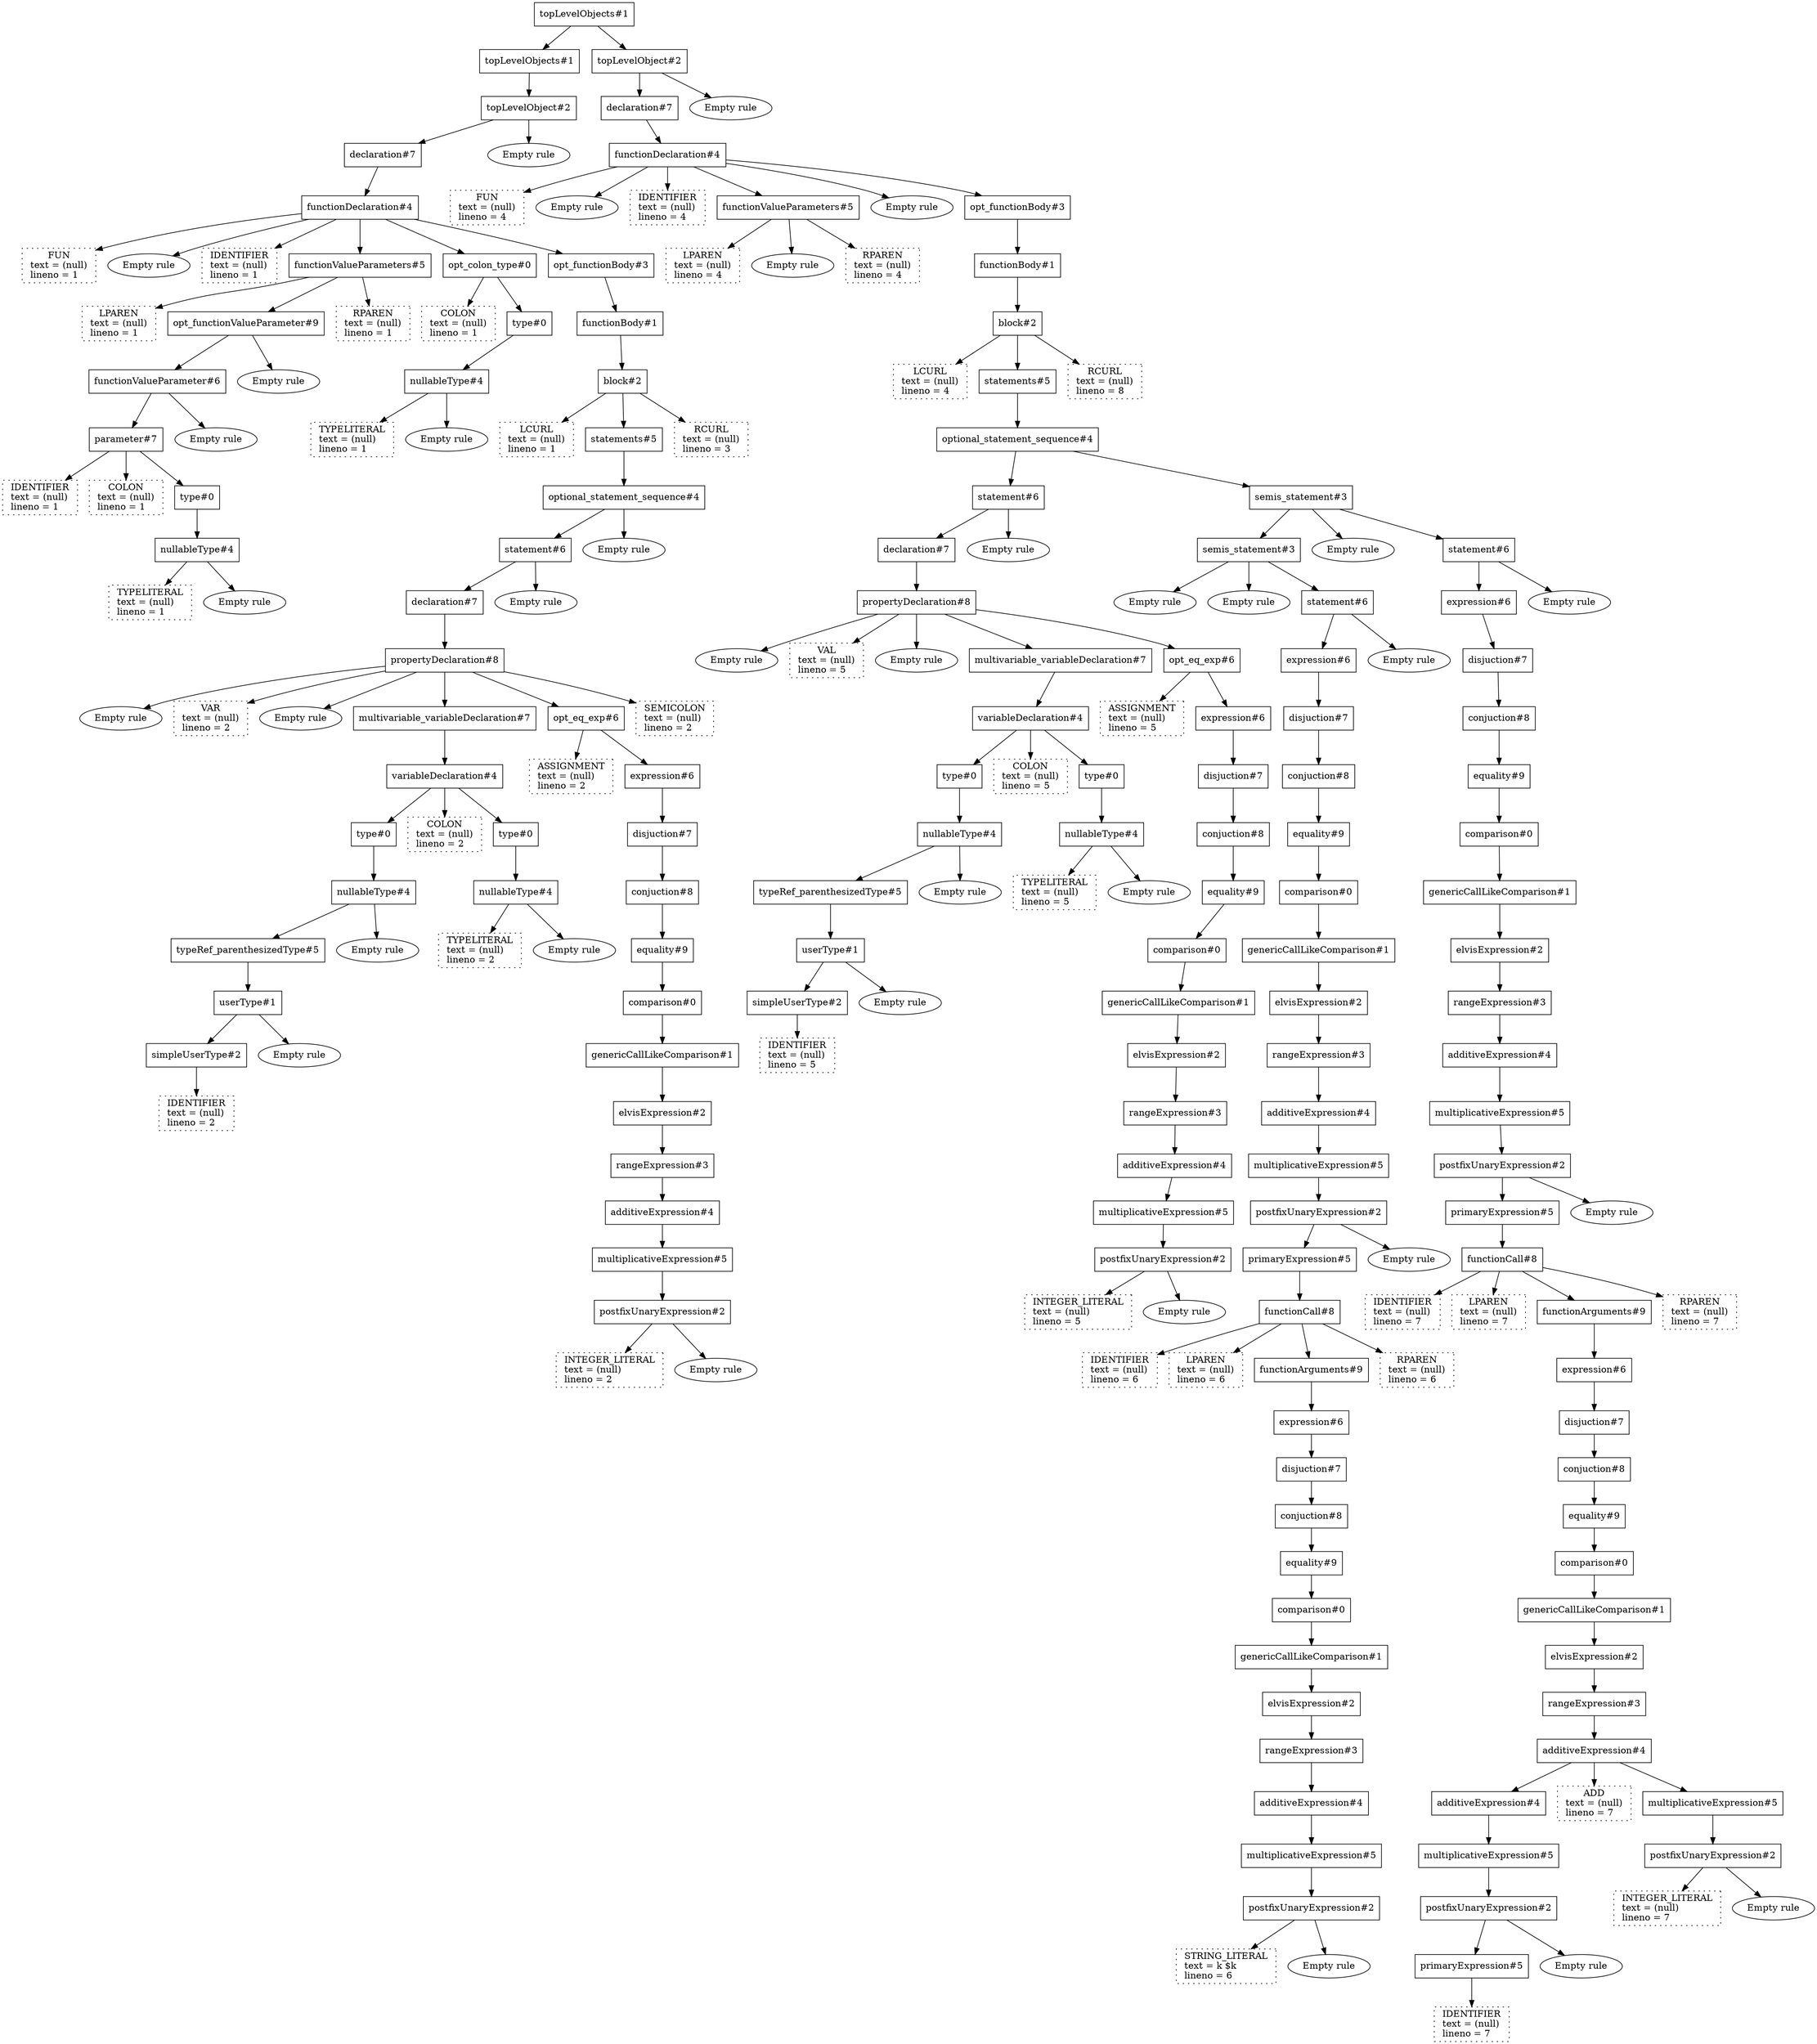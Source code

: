digraph {
N173 [shape=box label="topLevelObjects#1"];
N173 -> N60;
N60 [shape=box label="topLevelObjects#1"];
N60 -> N59;
N59 [shape=box label="topLevelObject#2"];
N59 -> N57;
N57 [shape=box label="declaration#7"];
N57 -> N56;
N56 [shape=box label="functionDeclaration#4"];
N56 -> N0;
N0 [shape=box label="(null):323"];
N0 [shape=box style=dotted label=" FUN \n text = (null) \l lineno = 1 \l"];
N56 -> N56175;
N56175 [label="Empty rule"];
N56 -> N1;
N1 [shape=box label="(null):407"];
N1 [shape=box style=dotted label=" IDENTIFIER \n text = (null) \l lineno = 1 \l"];
N56 -> N12;
N12 [shape=box label="functionValueParameters#5"];
N12 -> N2;
N2 [shape=box label="(null):261"];
N2 [shape=box style=dotted label=" LPAREN \n text = (null) \l lineno = 1 \l"];
N12 -> N11;
N11 [shape=box label="opt_functionValueParameter#9"];
N11 -> N10;
N10 [shape=box label="functionValueParameter#6"];
N10 -> N9;
N9 [shape=box label="parameter#7"];
N9 -> N3;
N3 [shape=box label="(null):407"];
N3 [shape=box style=dotted label=" IDENTIFIER \n text = (null) \l lineno = 1 \l"];
N9 -> N4;
N4 [shape=box label="(null):273"];
N4 [shape=box style=dotted label=" COLON \n text = (null) \l lineno = 1 \l"];
N9 -> N8;
N8 [shape=box label="type#0"];
N8 -> N7;
N7 [shape=box label="nullableType#4"];
N7 -> N5;
N5 [shape=box label="(null):400"];
N5 [shape=box style=dotted label=" TYPELITERAL \n text = (null) \l lineno = 1 \l"];
N7 -> N7176;
N7176 [label="Empty rule"];
N10 -> N10177;
N10177 [label="Empty rule"];
N11 -> N11178;
N11178 [label="Empty rule"];
N12 -> N6;
N6 [shape=box label="(null):262"];
N6 [shape=box style=dotted label=" RPAREN \n text = (null) \l lineno = 1 \l"];
N56 -> N18;
N18 [shape=box label="opt_colon_type#0"];
N18 -> N13;
N13 [shape=box label="(null):273"];
N13 [shape=box style=dotted label=" COLON \n text = (null) \l lineno = 1 \l"];
N18 -> N17;
N17 [shape=box label="type#0"];
N17 -> N16;
N16 [shape=box label="nullableType#4"];
N16 -> N14;
N14 [shape=box label="(null):400"];
N14 [shape=box style=dotted label=" TYPELITERAL \n text = (null) \l lineno = 1 \l"];
N16 -> N16179;
N16179 [label="Empty rule"];
N56 -> N55;
N55 [shape=box label="opt_functionBody#3"];
N55 -> N54;
N54 [shape=box label="functionBody#1"];
N54 -> N53;
N53 [shape=box label="block#2"];
N53 -> N15;
N15 [shape=box label="(null):265"];
N15 [shape=box style=dotted label=" LCURL \n text = (null) \l lineno = 1 \l"];
N53 -> N52;
N52 [shape=box label="statements#5"];
N52 -> N51;
N51 [shape=box label="optional_statement_sequence#4"];
N51 -> N50;
N50 [shape=box label="statement#6"];
N50 -> N48;
N48 [shape=box label="declaration#7"];
N48 -> N47;
N47 [shape=box label="propertyDeclaration#8"];
N47 -> N47180;
N47180 [label="Empty rule"];
N47 -> N19;
N19 [shape=box label="(null):326"];
N19 [shape=box style=dotted label=" VAR \n text = (null) \l lineno = 2 \l"];
N47 -> N47181;
N47181 [label="Empty rule"];
N47 -> N32;
N32 [shape=box label="multivariable_variableDeclaration#7"];
N32 -> N31;
N31 [shape=box label="variableDeclaration#4"];
N31 -> N26;
N26 [shape=box label="type#0"];
N26 -> N25;
N25 [shape=box label="nullableType#4"];
N25 -> N24;
N24 [shape=box label="typeRef_parenthesizedType#5"];
N24 -> N23;
N23 [shape=box label="userType#1"];
N23 -> N22;
N22 [shape=box label="simpleUserType#2"];
N22 -> N20;
N20 [shape=box label="(null):407"];
N20 [shape=box style=dotted label=" IDENTIFIER \n text = (null) \l lineno = 2 \l"];
N23 -> N23182;
N23182 [label="Empty rule"];
N25 -> N25183;
N25183 [label="Empty rule"];
N31 -> N21;
N21 [shape=box label="(null):273"];
N21 [shape=box style=dotted label=" COLON \n text = (null) \l lineno = 2 \l"];
N31 -> N30;
N30 [shape=box label="type#0"];
N30 -> N29;
N29 [shape=box label="nullableType#4"];
N29 -> N27;
N27 [shape=box label="(null):400"];
N27 [shape=box style=dotted label=" TYPELITERAL \n text = (null) \l lineno = 2 \l"];
N29 -> N29184;
N29184 [label="Empty rule"];
N47 -> N46;
N46 [shape=box label="opt_eq_exp#6"];
N46 -> N28;
N28 [shape=box label="(null):275"];
N28 [shape=box style=dotted label=" ASSIGNMENT \n text = (null) \l lineno = 2 \l"];
N46 -> N45;
N45 [shape=box label="expression#6"];
N45 -> N44;
N44 [shape=box label="disjuction#7"];
N44 -> N43;
N43 [shape=box label="conjuction#8"];
N43 -> N42;
N42 [shape=box label="equality#9"];
N42 -> N41;
N41 [shape=box label="comparison#0"];
N41 -> N40;
N40 [shape=box label="genericCallLikeComparison#1"];
N40 -> N39;
N39 [shape=box label="elvisExpression#2"];
N39 -> N38;
N38 [shape=box label="rangeExpression#3"];
N38 -> N37;
N37 [shape=box label="additiveExpression#4"];
N37 -> N36;
N36 [shape=box label="multiplicativeExpression#5"];
N36 -> N35;
N35 [shape=box label="postfixUnaryExpression#2"];
N35 -> N33;
N33 [shape=box label="(null):385"];
N33 [shape=box style=dotted label=" INTEGER_LITERAL \n text = (null) \l lineno = 2 \l"];
N35 -> N35185;
N35185 [label="Empty rule"];
N47 -> N34;
N34 [shape=box label="(null):274"];
N34 [shape=box style=dotted label=" SEMICOLON \n text = (null) \l lineno = 2 \l"];
N50 -> N50186;
N50186 [label="Empty rule"];
N51 -> N51187;
N51187 [label="Empty rule"];
N53 -> N49;
N49 [shape=box label="(null):266"];
N49 [shape=box style=dotted label=" RCURL \n text = (null) \l lineno = 3 \l"];
N59 -> N59188;
N59188 [label="Empty rule"];
N173 -> N172;
N172 [shape=box label="topLevelObject#2"];
N172 -> N171;
N171 [shape=box label="declaration#7"];
N171 -> N170;
N170 [shape=box label="functionDeclaration#4"];
N170 -> N58;
N58 [shape=box label="(null):323"];
N58 [shape=box style=dotted label=" FUN \n text = (null) \l lineno = 4 \l"];
N170 -> N170189;
N170189 [label="Empty rule"];
N170 -> N61;
N61 [shape=box label="(null):407"];
N61 [shape=box style=dotted label=" IDENTIFIER \n text = (null) \l lineno = 4 \l"];
N170 -> N64;
N64 [shape=box label="functionValueParameters#5"];
N64 -> N62;
N62 [shape=box label="(null):261"];
N62 [shape=box style=dotted label=" LPAREN \n text = (null) \l lineno = 4 \l"];
N64 -> N64190;
N64190 [label="Empty rule"];
N64 -> N63;
N63 [shape=box label="(null):262"];
N63 [shape=box style=dotted label=" RPAREN \n text = (null) \l lineno = 4 \l"];
N170 -> N170191;
N170191 [label="Empty rule"];
N170 -> N169;
N169 [shape=box label="opt_functionBody#3"];
N169 -> N168;
N168 [shape=box label="functionBody#1"];
N168 -> N167;
N167 [shape=box label="block#2"];
N167 -> N65;
N65 [shape=box label="(null):265"];
N65 [shape=box style=dotted label=" LCURL \n text = (null) \l lineno = 4 \l"];
N167 -> N166;
N166 [shape=box label="statements#5"];
N166 -> N165;
N165 [shape=box label="optional_statement_sequence#4"];
N165 -> N96;
N96 [shape=box label="statement#6"];
N96 -> N95;
N95 [shape=box label="declaration#7"];
N95 -> N94;
N94 [shape=box label="propertyDeclaration#8"];
N94 -> N94192;
N94192 [label="Empty rule"];
N94 -> N66;
N66 [shape=box label="(null):325"];
N66 [shape=box style=dotted label=" VAL \n text = (null) \l lineno = 5 \l"];
N94 -> N94193;
N94193 [label="Empty rule"];
N94 -> N79;
N79 [shape=box label="multivariable_variableDeclaration#7"];
N79 -> N78;
N78 [shape=box label="variableDeclaration#4"];
N78 -> N73;
N73 [shape=box label="type#0"];
N73 -> N72;
N72 [shape=box label="nullableType#4"];
N72 -> N71;
N71 [shape=box label="typeRef_parenthesizedType#5"];
N71 -> N70;
N70 [shape=box label="userType#1"];
N70 -> N69;
N69 [shape=box label="simpleUserType#2"];
N69 -> N67;
N67 [shape=box label="(null):407"];
N67 [shape=box style=dotted label=" IDENTIFIER \n text = (null) \l lineno = 5 \l"];
N70 -> N70194;
N70194 [label="Empty rule"];
N72 -> N72195;
N72195 [label="Empty rule"];
N78 -> N68;
N68 [shape=box label="(null):273"];
N68 [shape=box style=dotted label=" COLON \n text = (null) \l lineno = 5 \l"];
N78 -> N77;
N77 [shape=box label="type#0"];
N77 -> N76;
N76 [shape=box label="nullableType#4"];
N76 -> N74;
N74 [shape=box label="(null):400"];
N74 [shape=box style=dotted label=" TYPELITERAL \n text = (null) \l lineno = 5 \l"];
N76 -> N76196;
N76196 [label="Empty rule"];
N94 -> N93;
N93 [shape=box label="opt_eq_exp#6"];
N93 -> N75;
N75 [shape=box label="(null):275"];
N75 [shape=box style=dotted label=" ASSIGNMENT \n text = (null) \l lineno = 5 \l"];
N93 -> N92;
N92 [shape=box label="expression#6"];
N92 -> N91;
N91 [shape=box label="disjuction#7"];
N91 -> N90;
N90 [shape=box label="conjuction#8"];
N90 -> N89;
N89 [shape=box label="equality#9"];
N89 -> N88;
N88 [shape=box label="comparison#0"];
N88 -> N87;
N87 [shape=box label="genericCallLikeComparison#1"];
N87 -> N86;
N86 [shape=box label="elvisExpression#2"];
N86 -> N85;
N85 [shape=box label="rangeExpression#3"];
N85 -> N84;
N84 [shape=box label="additiveExpression#4"];
N84 -> N83;
N83 [shape=box label="multiplicativeExpression#5"];
N83 -> N82;
N82 [shape=box label="postfixUnaryExpression#2"];
N82 -> N80;
N80 [shape=box label="(null):385"];
N80 [shape=box style=dotted label=" INTEGER_LITERAL \n text = (null) \l lineno = 5 \l"];
N82 -> N82197;
N82197 [label="Empty rule"];
N96 -> N96198;
N96198 [label="Empty rule"];
N165 -> N164;
N164 [shape=box label="semis_statement#3"];
N164 -> N127;
N127 [shape=box label="semis_statement#3"];
N127 -> N127199;
N127199 [label="Empty rule"];
N127 -> N127200;
N127200 [label="Empty rule"];
N127 -> N126;
N126 [shape=box label="statement#6"];
N126 -> N125;
N125 [shape=box label="expression#6"];
N125 -> N124;
N124 [shape=box label="disjuction#7"];
N124 -> N123;
N123 [shape=box label="conjuction#8"];
N123 -> N122;
N122 [shape=box label="equality#9"];
N122 -> N121;
N121 [shape=box label="comparison#0"];
N121 -> N120;
N120 [shape=box label="genericCallLikeComparison#1"];
N120 -> N119;
N119 [shape=box label="elvisExpression#2"];
N119 -> N118;
N118 [shape=box label="rangeExpression#3"];
N118 -> N117;
N117 [shape=box label="additiveExpression#4"];
N117 -> N116;
N116 [shape=box label="multiplicativeExpression#5"];
N116 -> N115;
N115 [shape=box label="postfixUnaryExpression#2"];
N115 -> N114;
N114 [shape=box label="primaryExpression#5"];
N114 -> N113;
N113 [shape=box label="functionCall#8"];
N113 -> N81;
N81 [shape=box label="(null):407"];
N81 [shape=box style=dotted label=" IDENTIFIER \n text = (null) \l lineno = 6 \l"];
N113 -> N97;
N97 [shape=box label="(null):261"];
N97 [shape=box style=dotted label=" LPAREN \n text = (null) \l lineno = 6 \l"];
N113 -> N111;
N111 [shape=box label="functionArguments#9"];
N111 -> N110;
N110 [shape=box label="expression#6"];
N110 -> N109;
N109 [shape=box label="disjuction#7"];
N109 -> N108;
N108 [shape=box label="conjuction#8"];
N108 -> N107;
N107 [shape=box label="equality#9"];
N107 -> N106;
N106 [shape=box label="comparison#0"];
N106 -> N105;
N105 [shape=box label="genericCallLikeComparison#1"];
N105 -> N104;
N104 [shape=box label="elvisExpression#2"];
N104 -> N103;
N103 [shape=box label="rangeExpression#3"];
N103 -> N102;
N102 [shape=box label="additiveExpression#4"];
N102 -> N101;
N101 [shape=box label="multiplicativeExpression#5"];
N101 -> N100;
N100 [shape=box label="postfixUnaryExpression#2"];
N100 -> N98;
N98 [shape=box label="k $k:392"];
N98 [shape=box style=dotted label=" STRING_LITERAL \n text = k $k \l lineno = 6 \l"];
N100 -> N100201;
N100201 [label="Empty rule"];
N113 -> N99;
N99 [shape=box label="(null):262"];
N99 [shape=box style=dotted label=" RPAREN \n text = (null) \l lineno = 6 \l"];
N115 -> N115202;
N115202 [label="Empty rule"];
N126 -> N126203;
N126203 [label="Empty rule"];
N164 -> N164204;
N164204 [label="Empty rule"];
N164 -> N163;
N163 [shape=box label="statement#6"];
N163 -> N162;
N162 [shape=box label="expression#6"];
N162 -> N161;
N161 [shape=box label="disjuction#7"];
N161 -> N160;
N160 [shape=box label="conjuction#8"];
N160 -> N159;
N159 [shape=box label="equality#9"];
N159 -> N158;
N158 [shape=box label="comparison#0"];
N158 -> N157;
N157 [shape=box label="genericCallLikeComparison#1"];
N157 -> N156;
N156 [shape=box label="elvisExpression#2"];
N156 -> N155;
N155 [shape=box label="rangeExpression#3"];
N155 -> N154;
N154 [shape=box label="additiveExpression#4"];
N154 -> N153;
N153 [shape=box label="multiplicativeExpression#5"];
N153 -> N152;
N152 [shape=box label="postfixUnaryExpression#2"];
N152 -> N151;
N151 [shape=box label="primaryExpression#5"];
N151 -> N150;
N150 [shape=box label="functionCall#8"];
N150 -> N112;
N112 [shape=box label="(null):407"];
N112 [shape=box style=dotted label=" IDENTIFIER \n text = (null) \l lineno = 7 \l"];
N150 -> N128;
N128 [shape=box label="(null):261"];
N128 [shape=box style=dotted label=" LPAREN \n text = (null) \l lineno = 7 \l"];
N150 -> N148;
N148 [shape=box label="functionArguments#9"];
N148 -> N147;
N147 [shape=box label="expression#6"];
N147 -> N146;
N146 [shape=box label="disjuction#7"];
N146 -> N145;
N145 [shape=box label="conjuction#8"];
N145 -> N144;
N144 [shape=box label="equality#9"];
N144 -> N143;
N143 [shape=box label="comparison#0"];
N143 -> N142;
N142 [shape=box label="genericCallLikeComparison#1"];
N142 -> N141;
N141 [shape=box label="elvisExpression#2"];
N141 -> N140;
N140 [shape=box label="rangeExpression#3"];
N140 -> N139;
N139 [shape=box label="additiveExpression#4"];
N139 -> N134;
N134 [shape=box label="additiveExpression#4"];
N134 -> N133;
N133 [shape=box label="multiplicativeExpression#5"];
N133 -> N132;
N132 [shape=box label="postfixUnaryExpression#2"];
N132 -> N131;
N131 [shape=box label="primaryExpression#5"];
N131 -> N129;
N129 [shape=box label="(null):407"];
N129 [shape=box style=dotted label=" IDENTIFIER \n text = (null) \l lineno = 7 \l"];
N132 -> N132205;
N132205 [label="Empty rule"];
N139 -> N130;
N130 [shape=box label="(null):404"];
N130 [shape=box style=dotted label=" ADD \n text = (null) \l lineno = 7 \l"];
N139 -> N138;
N138 [shape=box label="multiplicativeExpression#5"];
N138 -> N137;
N137 [shape=box label="postfixUnaryExpression#2"];
N137 -> N135;
N135 [shape=box label="(null):385"];
N135 [shape=box style=dotted label=" INTEGER_LITERAL \n text = (null) \l lineno = 7 \l"];
N137 -> N137206;
N137206 [label="Empty rule"];
N150 -> N136;
N136 [shape=box label="(null):262"];
N136 [shape=box style=dotted label=" RPAREN \n text = (null) \l lineno = 7 \l"];
N152 -> N152207;
N152207 [label="Empty rule"];
N163 -> N163208;
N163208 [label="Empty rule"];
N167 -> N149;
N149 [shape=box label="(null):266"];
N149 [shape=box style=dotted label=" RCURL \n text = (null) \l lineno = 8 \l"];
N172 -> N172209;
N172209 [label="Empty rule"];
}
